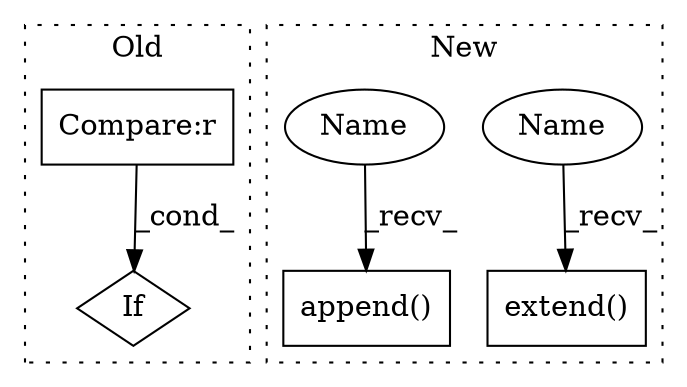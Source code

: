 digraph G {
subgraph cluster0 {
1 [label="If" a="96" s="9928,9939" l="0,14" shape="diamond"];
4 [label="Compare:r" a="40" s="9928" l="11" shape="box"];
label = "Old";
style="dotted";
}
subgraph cluster1 {
2 [label="extend()" a="75" s="10374,10483" l="14,1" shape="box"];
3 [label="append()" a="75" s="10527,10610" l="14,1" shape="box"];
5 [label="Name" a="87" s="10374" l="6" shape="ellipse"];
6 [label="Name" a="87" s="10527" l="6" shape="ellipse"];
label = "New";
style="dotted";
}
4 -> 1 [label="_cond_"];
5 -> 2 [label="_recv_"];
6 -> 3 [label="_recv_"];
}
